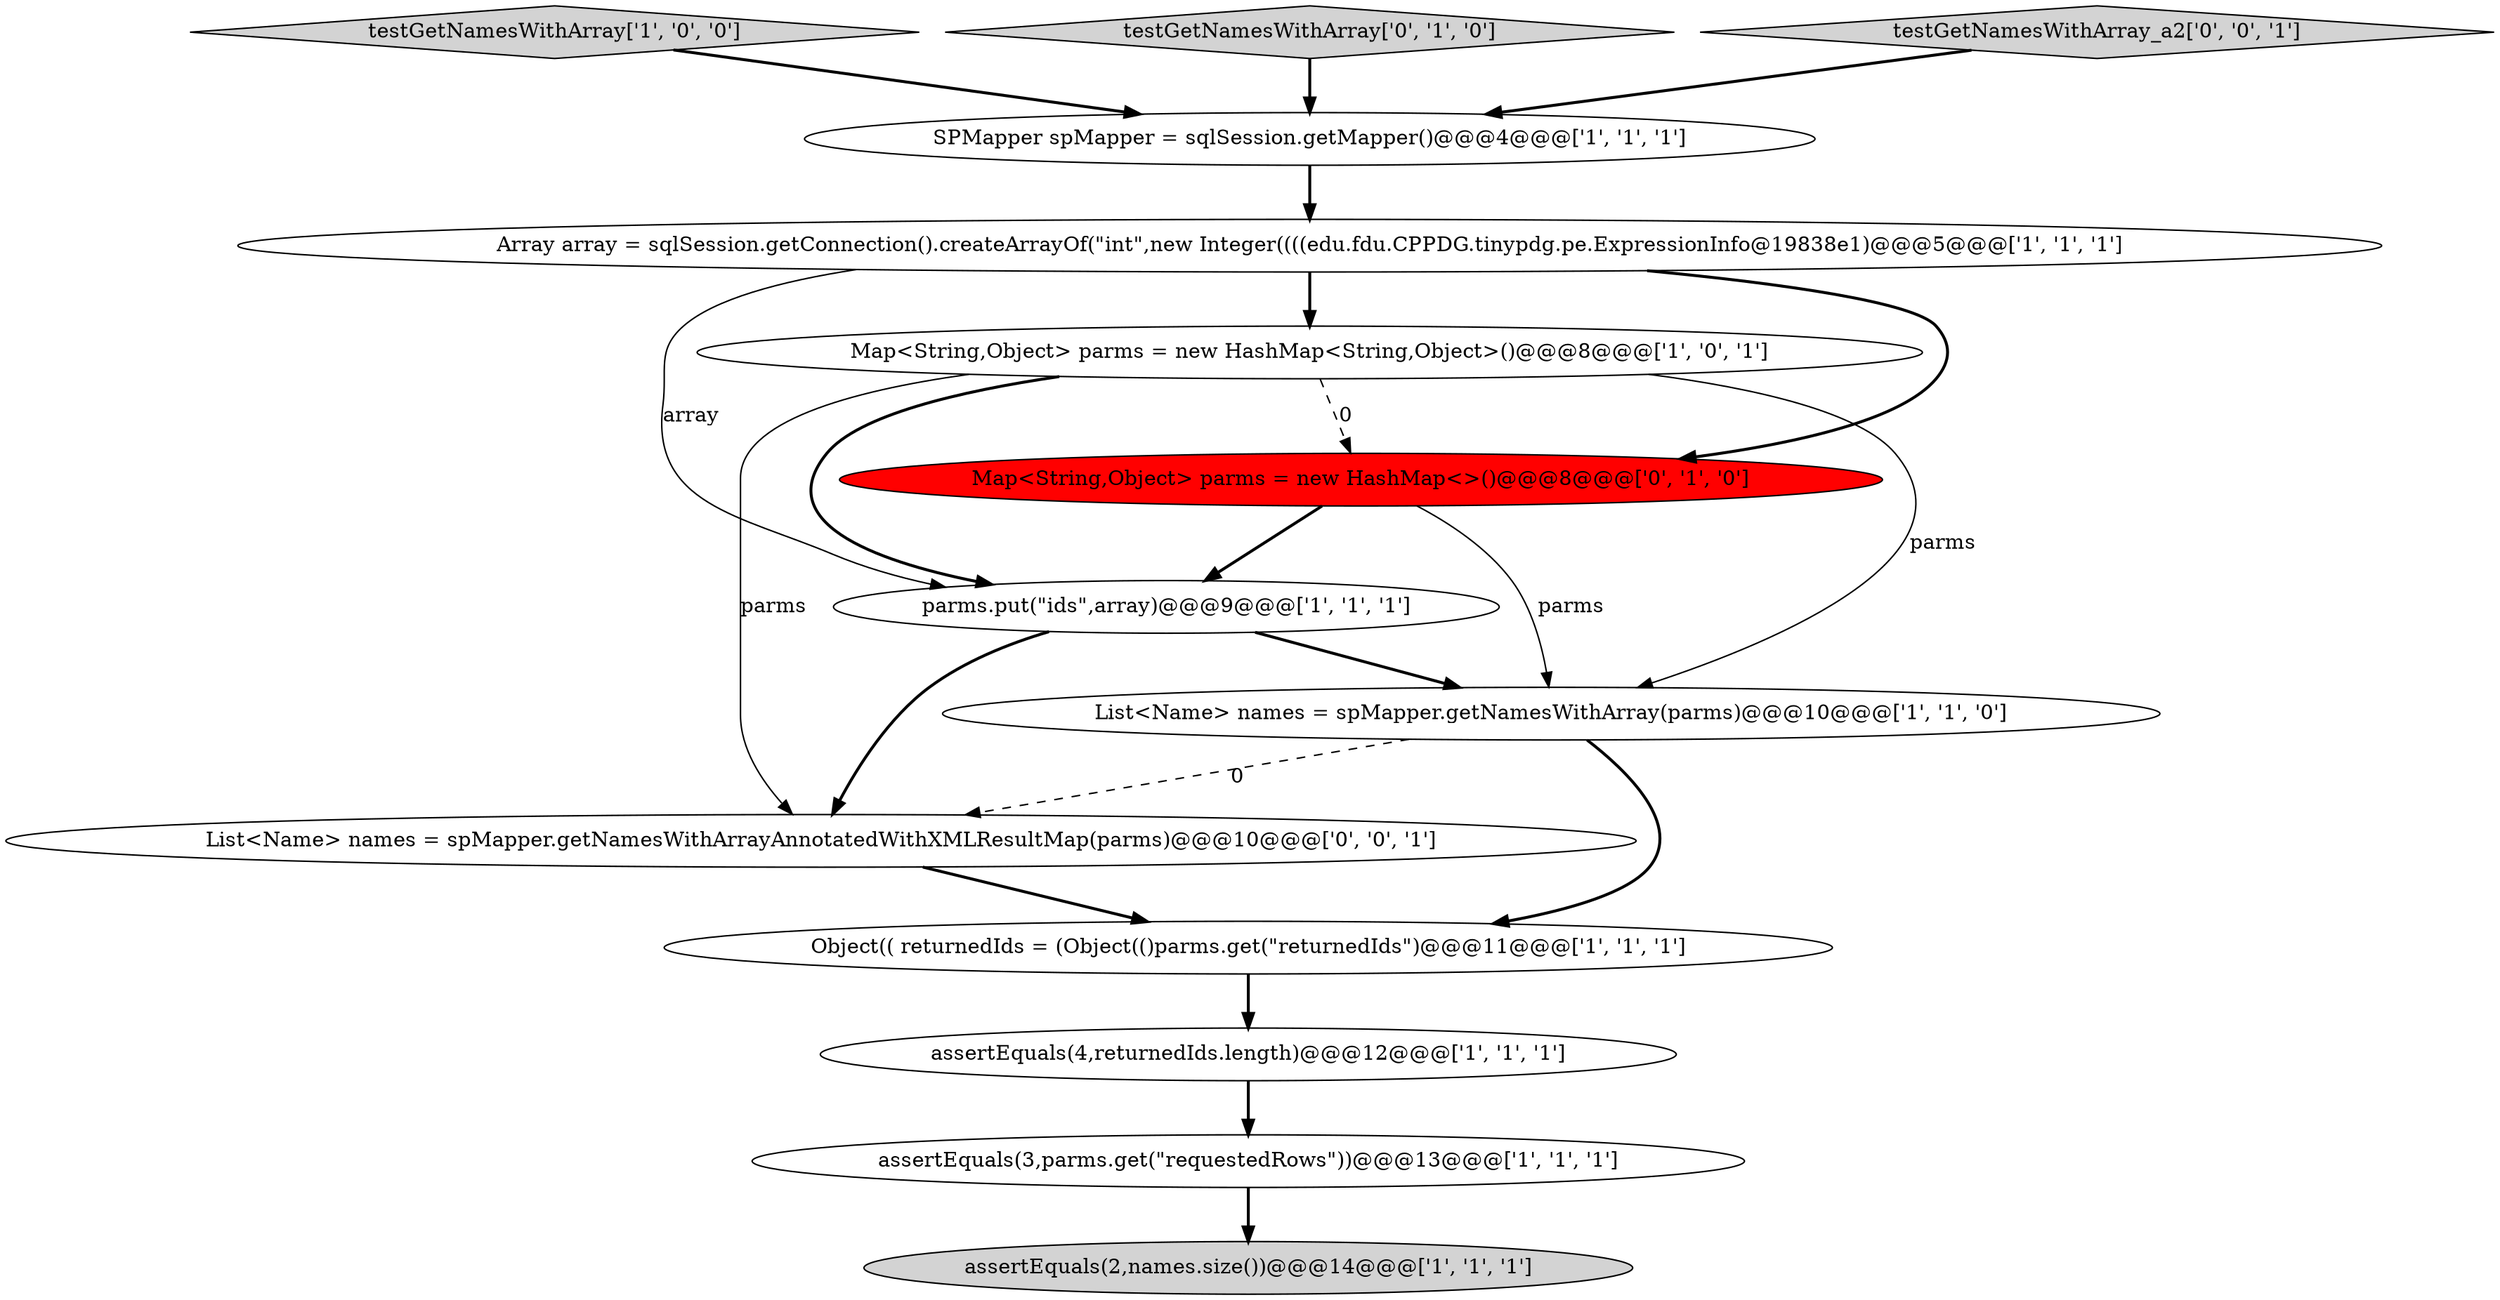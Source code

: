 digraph {
7 [style = filled, label = "Map<String,Object> parms = new HashMap<String,Object>()@@@8@@@['1', '0', '1']", fillcolor = white, shape = ellipse image = "AAA0AAABBB1BBB"];
8 [style = filled, label = "testGetNamesWithArray['1', '0', '0']", fillcolor = lightgray, shape = diamond image = "AAA0AAABBB1BBB"];
10 [style = filled, label = "testGetNamesWithArray['0', '1', '0']", fillcolor = lightgray, shape = diamond image = "AAA0AAABBB2BBB"];
13 [style = filled, label = "testGetNamesWithArray_a2['0', '0', '1']", fillcolor = lightgray, shape = diamond image = "AAA0AAABBB3BBB"];
0 [style = filled, label = "assertEquals(2,names.size())@@@14@@@['1', '1', '1']", fillcolor = lightgray, shape = ellipse image = "AAA0AAABBB1BBB"];
11 [style = filled, label = "Map<String,Object> parms = new HashMap<>()@@@8@@@['0', '1', '0']", fillcolor = red, shape = ellipse image = "AAA1AAABBB2BBB"];
3 [style = filled, label = "Array array = sqlSession.getConnection().createArrayOf(\"int\",new Integer((((edu.fdu.CPPDG.tinypdg.pe.ExpressionInfo@19838e1)@@@5@@@['1', '1', '1']", fillcolor = white, shape = ellipse image = "AAA0AAABBB1BBB"];
2 [style = filled, label = "Object(( returnedIds = (Object(()parms.get(\"returnedIds\")@@@11@@@['1', '1', '1']", fillcolor = white, shape = ellipse image = "AAA0AAABBB1BBB"];
6 [style = filled, label = "assertEquals(3,parms.get(\"requestedRows\"))@@@13@@@['1', '1', '1']", fillcolor = white, shape = ellipse image = "AAA0AAABBB1BBB"];
5 [style = filled, label = "List<Name> names = spMapper.getNamesWithArray(parms)@@@10@@@['1', '1', '0']", fillcolor = white, shape = ellipse image = "AAA0AAABBB1BBB"];
12 [style = filled, label = "List<Name> names = spMapper.getNamesWithArrayAnnotatedWithXMLResultMap(parms)@@@10@@@['0', '0', '1']", fillcolor = white, shape = ellipse image = "AAA0AAABBB3BBB"];
4 [style = filled, label = "SPMapper spMapper = sqlSession.getMapper()@@@4@@@['1', '1', '1']", fillcolor = white, shape = ellipse image = "AAA0AAABBB1BBB"];
9 [style = filled, label = "assertEquals(4,returnedIds.length)@@@12@@@['1', '1', '1']", fillcolor = white, shape = ellipse image = "AAA0AAABBB1BBB"];
1 [style = filled, label = "parms.put(\"ids\",array)@@@9@@@['1', '1', '1']", fillcolor = white, shape = ellipse image = "AAA0AAABBB1BBB"];
1->5 [style = bold, label=""];
4->3 [style = bold, label=""];
5->12 [style = dashed, label="0"];
7->1 [style = bold, label=""];
11->1 [style = bold, label=""];
3->11 [style = bold, label=""];
7->11 [style = dashed, label="0"];
6->0 [style = bold, label=""];
2->9 [style = bold, label=""];
9->6 [style = bold, label=""];
5->2 [style = bold, label=""];
12->2 [style = bold, label=""];
3->7 [style = bold, label=""];
11->5 [style = solid, label="parms"];
1->12 [style = bold, label=""];
3->1 [style = solid, label="array"];
10->4 [style = bold, label=""];
7->5 [style = solid, label="parms"];
7->12 [style = solid, label="parms"];
8->4 [style = bold, label=""];
13->4 [style = bold, label=""];
}
